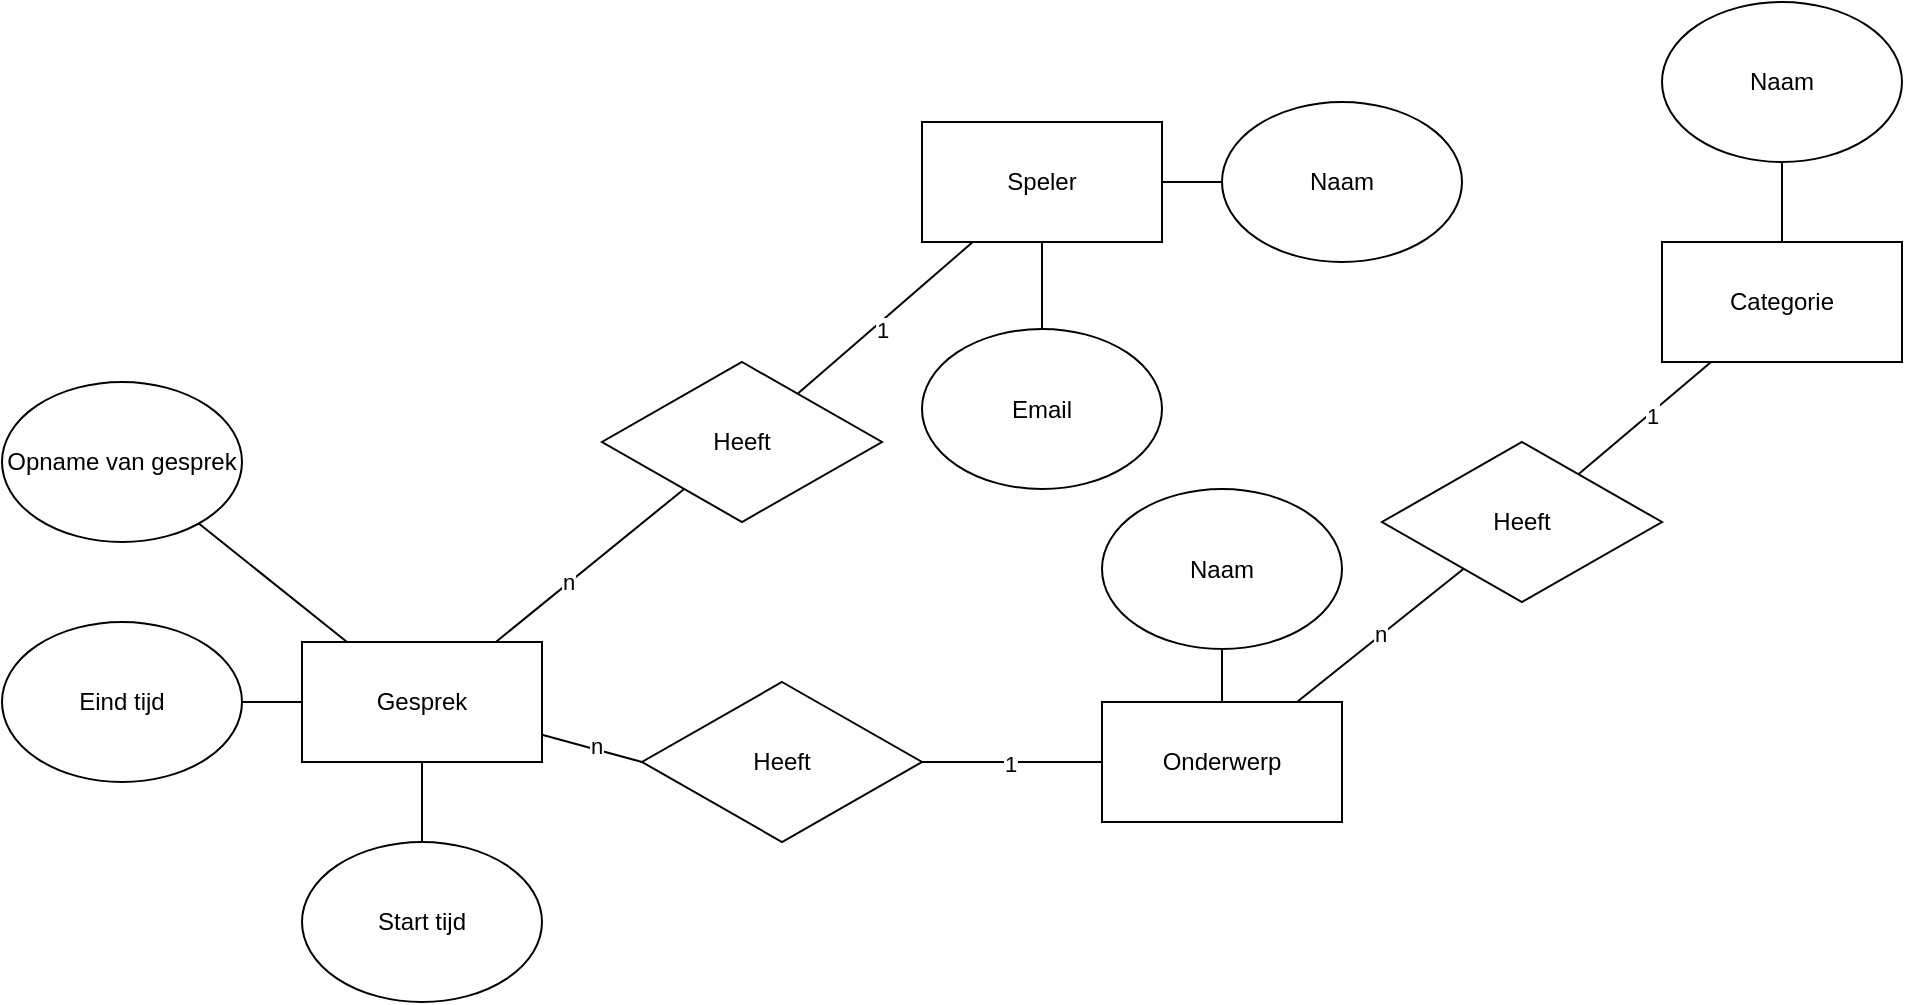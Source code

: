 <mxfile version="22.0.3" type="device">
  <diagram name="Page-1" id="Q2cAXRWMkj_WiWsZ5MAI">
    <mxGraphModel dx="2459" dy="669" grid="1" gridSize="10" guides="1" tooltips="1" connect="1" arrows="1" fold="1" page="1" pageScale="1" pageWidth="1169" pageHeight="827" math="0" shadow="0">
      <root>
        <mxCell id="0" />
        <mxCell id="1" parent="0" />
        <mxCell id="VKMzzKHFIX8PLIYPVqw0-1" value="Speler" style="rounded=0;whiteSpace=wrap;html=1;" parent="1" vertex="1">
          <mxGeometry x="210" y="310" width="120" height="60" as="geometry" />
        </mxCell>
        <mxCell id="VKMzzKHFIX8PLIYPVqw0-3" value="Naam" style="ellipse;whiteSpace=wrap;html=1;" parent="1" vertex="1">
          <mxGeometry x="360" y="300" width="120" height="80" as="geometry" />
        </mxCell>
        <mxCell id="VKMzzKHFIX8PLIYPVqw0-4" value="Email" style="ellipse;whiteSpace=wrap;html=1;" parent="1" vertex="1">
          <mxGeometry x="210" y="413.5" width="120" height="80" as="geometry" />
        </mxCell>
        <mxCell id="VKMzzKHFIX8PLIYPVqw0-8" value="" style="endArrow=none;html=1;rounded=0;entryX=0.5;entryY=0;entryDx=0;entryDy=0;" parent="1" source="VKMzzKHFIX8PLIYPVqw0-1" target="VKMzzKHFIX8PLIYPVqw0-4" edge="1">
          <mxGeometry width="50" height="50" relative="1" as="geometry">
            <mxPoint x="250" y="370" as="sourcePoint" />
            <mxPoint x="300" y="320" as="targetPoint" />
          </mxGeometry>
        </mxCell>
        <mxCell id="VKMzzKHFIX8PLIYPVqw0-9" value="" style="endArrow=none;html=1;rounded=0;" parent="1" source="VKMzzKHFIX8PLIYPVqw0-1" target="VKMzzKHFIX8PLIYPVqw0-3" edge="1">
          <mxGeometry width="50" height="50" relative="1" as="geometry">
            <mxPoint x="250" y="370" as="sourcePoint" />
            <mxPoint x="300" y="320" as="targetPoint" />
          </mxGeometry>
        </mxCell>
        <mxCell id="VKMzzKHFIX8PLIYPVqw0-19" value="Gesprek" style="rounded=0;whiteSpace=wrap;html=1;" parent="1" vertex="1">
          <mxGeometry x="-100" y="570" width="120" height="60" as="geometry" />
        </mxCell>
        <mxCell id="VKMzzKHFIX8PLIYPVqw0-21" value="Start tijd" style="ellipse;whiteSpace=wrap;html=1;" parent="1" vertex="1">
          <mxGeometry x="-100" y="670" width="120" height="80" as="geometry" />
        </mxCell>
        <mxCell id="VKMzzKHFIX8PLIYPVqw0-23" value="Eind tijd" style="ellipse;whiteSpace=wrap;html=1;" parent="1" vertex="1">
          <mxGeometry x="-250" y="560" width="120" height="80" as="geometry" />
        </mxCell>
        <mxCell id="VKMzzKHFIX8PLIYPVqw0-24" value="Opname van gesprek" style="ellipse;whiteSpace=wrap;html=1;" parent="1" vertex="1">
          <mxGeometry x="-250" y="440" width="120" height="80" as="geometry" />
        </mxCell>
        <mxCell id="VKMzzKHFIX8PLIYPVqw0-27" value="Heeft" style="rhombus;whiteSpace=wrap;html=1;" parent="1" vertex="1">
          <mxGeometry x="50" y="430" width="140" height="80" as="geometry" />
        </mxCell>
        <mxCell id="VKMzzKHFIX8PLIYPVqw0-31" value="" style="endArrow=none;html=1;rounded=0;" parent="1" source="VKMzzKHFIX8PLIYPVqw0-19" target="VKMzzKHFIX8PLIYPVqw0-24" edge="1">
          <mxGeometry width="50" height="50" relative="1" as="geometry">
            <mxPoint x="40" y="490" as="sourcePoint" />
            <mxPoint x="90" y="440" as="targetPoint" />
          </mxGeometry>
        </mxCell>
        <mxCell id="VKMzzKHFIX8PLIYPVqw0-33" value="" style="endArrow=none;html=1;rounded=0;" parent="1" source="VKMzzKHFIX8PLIYPVqw0-23" target="VKMzzKHFIX8PLIYPVqw0-19" edge="1">
          <mxGeometry width="50" height="50" relative="1" as="geometry">
            <mxPoint x="40" y="490" as="sourcePoint" />
            <mxPoint x="90" y="440" as="targetPoint" />
          </mxGeometry>
        </mxCell>
        <mxCell id="VKMzzKHFIX8PLIYPVqw0-35" value="" style="endArrow=none;html=1;rounded=0;" parent="1" source="VKMzzKHFIX8PLIYPVqw0-21" target="VKMzzKHFIX8PLIYPVqw0-19" edge="1">
          <mxGeometry width="50" height="50" relative="1" as="geometry">
            <mxPoint x="-30" y="600" as="sourcePoint" />
            <mxPoint x="20" y="550" as="targetPoint" />
          </mxGeometry>
        </mxCell>
        <mxCell id="VKMzzKHFIX8PLIYPVqw0-36" value="" style="endArrow=none;html=1;rounded=0;" parent="1" source="VKMzzKHFIX8PLIYPVqw0-19" target="VKMzzKHFIX8PLIYPVqw0-27" edge="1">
          <mxGeometry width="50" height="50" relative="1" as="geometry">
            <mxPoint x="150" y="520" as="sourcePoint" />
            <mxPoint x="200" y="470" as="targetPoint" />
          </mxGeometry>
        </mxCell>
        <mxCell id="VKMzzKHFIX8PLIYPVqw0-41" value="n" style="edgeLabel;html=1;align=center;verticalAlign=middle;resizable=0;points=[];" parent="VKMzzKHFIX8PLIYPVqw0-36" vertex="1" connectable="0">
          <mxGeometry x="-0.233" relative="1" as="geometry">
            <mxPoint y="-1" as="offset" />
          </mxGeometry>
        </mxCell>
        <mxCell id="VKMzzKHFIX8PLIYPVqw0-37" value="" style="endArrow=none;html=1;rounded=0;" parent="1" source="VKMzzKHFIX8PLIYPVqw0-27" target="VKMzzKHFIX8PLIYPVqw0-1" edge="1">
          <mxGeometry width="50" height="50" relative="1" as="geometry">
            <mxPoint x="150" y="460" as="sourcePoint" />
            <mxPoint x="200" y="410" as="targetPoint" />
          </mxGeometry>
        </mxCell>
        <mxCell id="VKMzzKHFIX8PLIYPVqw0-40" value="1" style="edgeLabel;html=1;align=center;verticalAlign=middle;resizable=0;points=[];" parent="VKMzzKHFIX8PLIYPVqw0-37" vertex="1" connectable="0">
          <mxGeometry x="0.054" y="-6" relative="1" as="geometry">
            <mxPoint x="-8" y="3" as="offset" />
          </mxGeometry>
        </mxCell>
        <mxCell id="qn4p95OMWJSzjcLmvRtU-1" value="Onderwerp" style="rounded=0;whiteSpace=wrap;html=1;" vertex="1" parent="1">
          <mxGeometry x="300" y="600" width="120" height="60" as="geometry" />
        </mxCell>
        <mxCell id="qn4p95OMWJSzjcLmvRtU-2" value="Naam" style="ellipse;whiteSpace=wrap;html=1;" vertex="1" parent="1">
          <mxGeometry x="300" y="493.5" width="120" height="80" as="geometry" />
        </mxCell>
        <mxCell id="qn4p95OMWJSzjcLmvRtU-3" value="Heeft" style="rhombus;whiteSpace=wrap;html=1;" vertex="1" parent="1">
          <mxGeometry x="70" y="590" width="140" height="80" as="geometry" />
        </mxCell>
        <mxCell id="qn4p95OMWJSzjcLmvRtU-4" value="" style="endArrow=none;html=1;rounded=0;entryX=0;entryY=0.5;entryDx=0;entryDy=0;" edge="1" parent="1" source="VKMzzKHFIX8PLIYPVqw0-19" target="qn4p95OMWJSzjcLmvRtU-3">
          <mxGeometry width="50" height="50" relative="1" as="geometry">
            <mxPoint x="300" y="590" as="sourcePoint" />
            <mxPoint x="350" y="540" as="targetPoint" />
          </mxGeometry>
        </mxCell>
        <mxCell id="qn4p95OMWJSzjcLmvRtU-6" value="n" style="edgeLabel;html=1;align=center;verticalAlign=middle;resizable=0;points=[];" vertex="1" connectable="0" parent="qn4p95OMWJSzjcLmvRtU-4">
          <mxGeometry x="0.065" y="1" relative="1" as="geometry">
            <mxPoint y="-1" as="offset" />
          </mxGeometry>
        </mxCell>
        <mxCell id="qn4p95OMWJSzjcLmvRtU-5" value="" style="endArrow=none;html=1;rounded=0;exitX=1;exitY=0.5;exitDx=0;exitDy=0;" edge="1" parent="1" source="qn4p95OMWJSzjcLmvRtU-3" target="qn4p95OMWJSzjcLmvRtU-1">
          <mxGeometry width="50" height="50" relative="1" as="geometry">
            <mxPoint x="250" y="620" as="sourcePoint" />
            <mxPoint x="350" y="540" as="targetPoint" />
          </mxGeometry>
        </mxCell>
        <mxCell id="qn4p95OMWJSzjcLmvRtU-7" value="1" style="edgeLabel;html=1;align=center;verticalAlign=middle;resizable=0;points=[];" vertex="1" connectable="0" parent="qn4p95OMWJSzjcLmvRtU-5">
          <mxGeometry x="-0.022" y="-1" relative="1" as="geometry">
            <mxPoint as="offset" />
          </mxGeometry>
        </mxCell>
        <mxCell id="qn4p95OMWJSzjcLmvRtU-8" value="" style="endArrow=none;html=1;rounded=0;" edge="1" parent="1" source="qn4p95OMWJSzjcLmvRtU-1" target="qn4p95OMWJSzjcLmvRtU-2">
          <mxGeometry width="50" height="50" relative="1" as="geometry">
            <mxPoint x="300" y="590" as="sourcePoint" />
            <mxPoint x="350" y="540" as="targetPoint" />
          </mxGeometry>
        </mxCell>
        <mxCell id="qn4p95OMWJSzjcLmvRtU-9" value="Categorie" style="rounded=0;whiteSpace=wrap;html=1;" vertex="1" parent="1">
          <mxGeometry x="580" y="370" width="120" height="60" as="geometry" />
        </mxCell>
        <mxCell id="qn4p95OMWJSzjcLmvRtU-10" value="Heeft" style="rhombus;whiteSpace=wrap;html=1;" vertex="1" parent="1">
          <mxGeometry x="440" y="470" width="140" height="80" as="geometry" />
        </mxCell>
        <mxCell id="qn4p95OMWJSzjcLmvRtU-11" value="" style="endArrow=none;html=1;rounded=0;" edge="1" parent="1" source="qn4p95OMWJSzjcLmvRtU-1" target="qn4p95OMWJSzjcLmvRtU-10">
          <mxGeometry width="50" height="50" relative="1" as="geometry">
            <mxPoint x="590" y="570" as="sourcePoint" />
            <mxPoint x="640" y="520" as="targetPoint" />
          </mxGeometry>
        </mxCell>
        <mxCell id="qn4p95OMWJSzjcLmvRtU-13" value="n" style="edgeLabel;html=1;align=center;verticalAlign=middle;resizable=0;points=[];" vertex="1" connectable="0" parent="qn4p95OMWJSzjcLmvRtU-11">
          <mxGeometry x="-0.004" y="1" relative="1" as="geometry">
            <mxPoint as="offset" />
          </mxGeometry>
        </mxCell>
        <mxCell id="qn4p95OMWJSzjcLmvRtU-12" value="" style="endArrow=none;html=1;rounded=0;" edge="1" parent="1" source="qn4p95OMWJSzjcLmvRtU-10" target="qn4p95OMWJSzjcLmvRtU-9">
          <mxGeometry width="50" height="50" relative="1" as="geometry">
            <mxPoint x="590" y="570" as="sourcePoint" />
            <mxPoint x="640" y="520" as="targetPoint" />
          </mxGeometry>
        </mxCell>
        <mxCell id="qn4p95OMWJSzjcLmvRtU-14" value="1" style="edgeLabel;html=1;align=center;verticalAlign=middle;resizable=0;points=[];" vertex="1" connectable="0" parent="qn4p95OMWJSzjcLmvRtU-12">
          <mxGeometry x="0.068" y="-1" relative="1" as="geometry">
            <mxPoint as="offset" />
          </mxGeometry>
        </mxCell>
        <mxCell id="qn4p95OMWJSzjcLmvRtU-15" value="Naam" style="ellipse;whiteSpace=wrap;html=1;" vertex="1" parent="1">
          <mxGeometry x="580" y="250" width="120" height="80" as="geometry" />
        </mxCell>
        <mxCell id="qn4p95OMWJSzjcLmvRtU-16" value="" style="endArrow=none;html=1;rounded=0;" edge="1" parent="1" source="qn4p95OMWJSzjcLmvRtU-9" target="qn4p95OMWJSzjcLmvRtU-15">
          <mxGeometry width="50" height="50" relative="1" as="geometry">
            <mxPoint x="590" y="450" as="sourcePoint" />
            <mxPoint x="640" y="400" as="targetPoint" />
          </mxGeometry>
        </mxCell>
      </root>
    </mxGraphModel>
  </diagram>
</mxfile>
